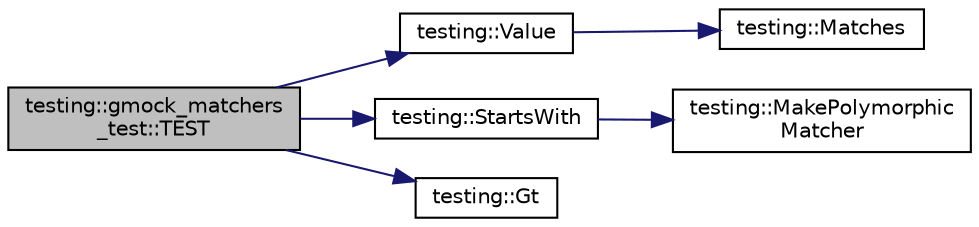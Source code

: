 digraph "testing::gmock_matchers_test::TEST"
{
  edge [fontname="Helvetica",fontsize="10",labelfontname="Helvetica",labelfontsize="10"];
  node [fontname="Helvetica",fontsize="10",shape=record];
  rankdir="LR";
  Node902 [label="testing::gmock_matchers\l_test::TEST",height=0.2,width=0.4,color="black", fillcolor="grey75", style="filled", fontcolor="black"];
  Node902 -> Node903 [color="midnightblue",fontsize="10",style="solid",fontname="Helvetica"];
  Node903 [label="testing::Value",height=0.2,width=0.4,color="black", fillcolor="white", style="filled",URL="$d0/d75/namespacetesting.html#ae44c50a3a7f0a46f05c8a0b0592b4a62"];
  Node903 -> Node904 [color="midnightblue",fontsize="10",style="solid",fontname="Helvetica"];
  Node904 [label="testing::Matches",height=0.2,width=0.4,color="black", fillcolor="white", style="filled",URL="$d0/d75/namespacetesting.html#ad53b509ae9cd51040d67f668f99702ae"];
  Node902 -> Node905 [color="midnightblue",fontsize="10",style="solid",fontname="Helvetica"];
  Node905 [label="testing::StartsWith",height=0.2,width=0.4,color="black", fillcolor="white", style="filled",URL="$d0/d75/namespacetesting.html#a810d81f5492f18034596d61cf12b8758"];
  Node905 -> Node906 [color="midnightblue",fontsize="10",style="solid",fontname="Helvetica"];
  Node906 [label="testing::MakePolymorphic\lMatcher",height=0.2,width=0.4,color="black", fillcolor="white", style="filled",URL="$d0/d75/namespacetesting.html#a667ca94f190ec2e17ee2fbfdb7d3da04"];
  Node902 -> Node907 [color="midnightblue",fontsize="10",style="solid",fontname="Helvetica"];
  Node907 [label="testing::Gt",height=0.2,width=0.4,color="black", fillcolor="white", style="filled",URL="$d0/d75/namespacetesting.html#a493fc1bafd7b3945ba06ace80e74b0d5"];
}
